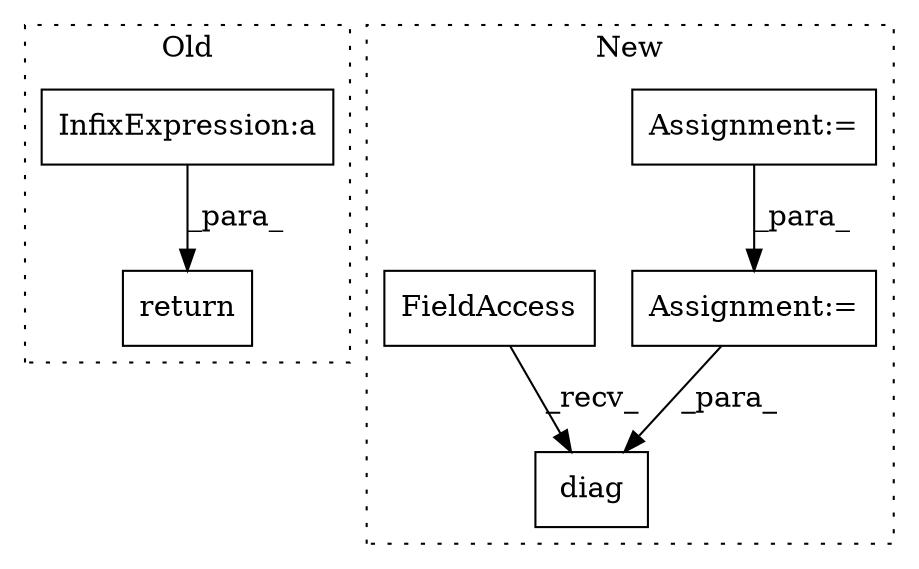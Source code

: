 digraph G {
subgraph cluster0 {
1 [label="return" a="41" s="1335" l="12" shape="box"];
6 [label="InfixExpression:a" a="27" s="1354" l="3" shape="box"];
label = "Old";
style="dotted";
}
subgraph cluster1 {
2 [label="diag" a="32" s="1877,1943" l="5,1" shape="box"];
3 [label="Assignment:=" a="7" s="1610" l="6" shape="box"];
4 [label="FieldAccess" a="22" s="1859" l="17" shape="box"];
5 [label="Assignment:=" a="7" s="1835" l="1" shape="box"];
label = "New";
style="dotted";
}
3 -> 5 [label="_para_"];
4 -> 2 [label="_recv_"];
5 -> 2 [label="_para_"];
6 -> 1 [label="_para_"];
}
